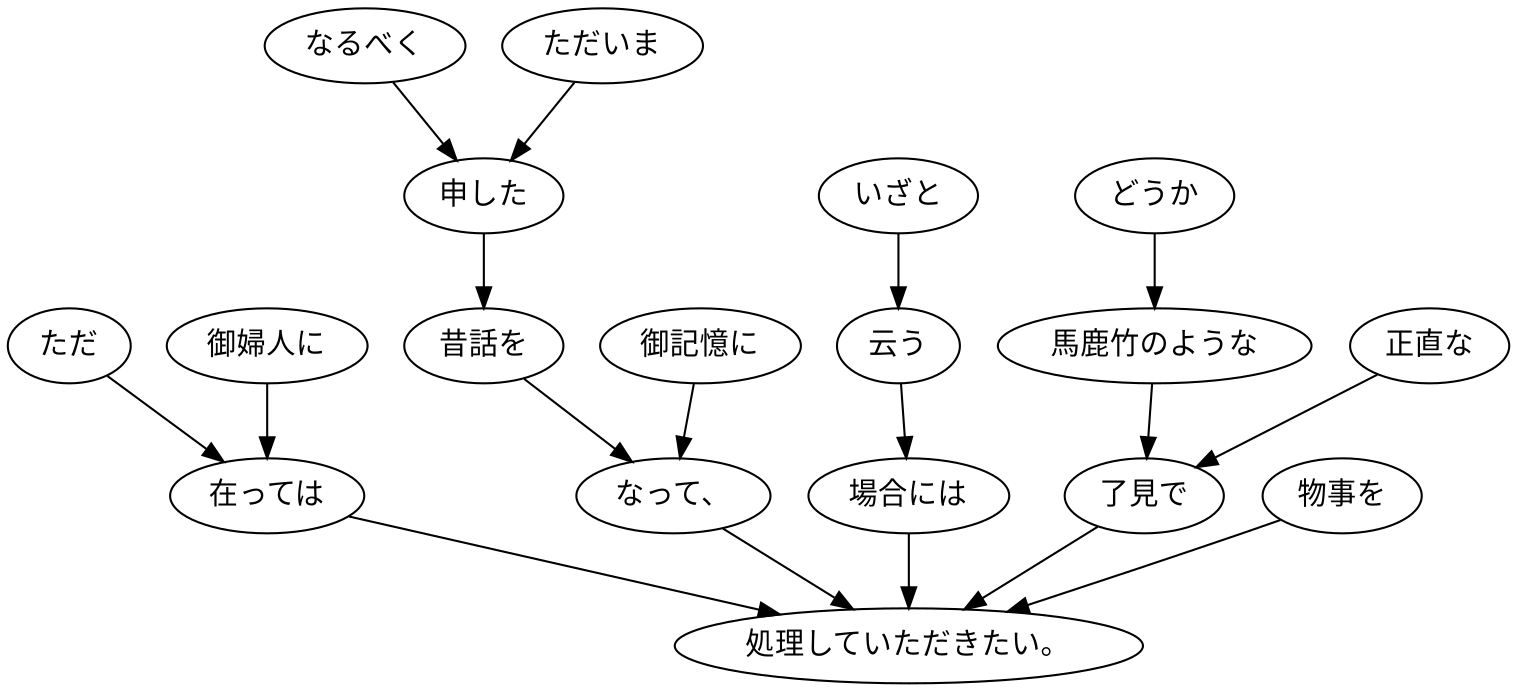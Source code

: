 digraph graph6944 {
	node0 [label="ただ"];
	node1 [label="御婦人に"];
	node2 [label="在っては"];
	node3 [label="なるべく"];
	node4 [label="ただいま"];
	node5 [label="申した"];
	node6 [label="昔話を"];
	node7 [label="御記憶に"];
	node8 [label="なって、"];
	node9 [label="いざと"];
	node10 [label="云う"];
	node11 [label="場合には"];
	node12 [label="どうか"];
	node13 [label="馬鹿竹のような"];
	node14 [label="正直な"];
	node15 [label="了見で"];
	node16 [label="物事を"];
	node17 [label="処理していただきたい。"];
	node0 -> node2;
	node1 -> node2;
	node2 -> node17;
	node3 -> node5;
	node4 -> node5;
	node5 -> node6;
	node6 -> node8;
	node7 -> node8;
	node8 -> node17;
	node9 -> node10;
	node10 -> node11;
	node11 -> node17;
	node12 -> node13;
	node13 -> node15;
	node14 -> node15;
	node15 -> node17;
	node16 -> node17;
}
